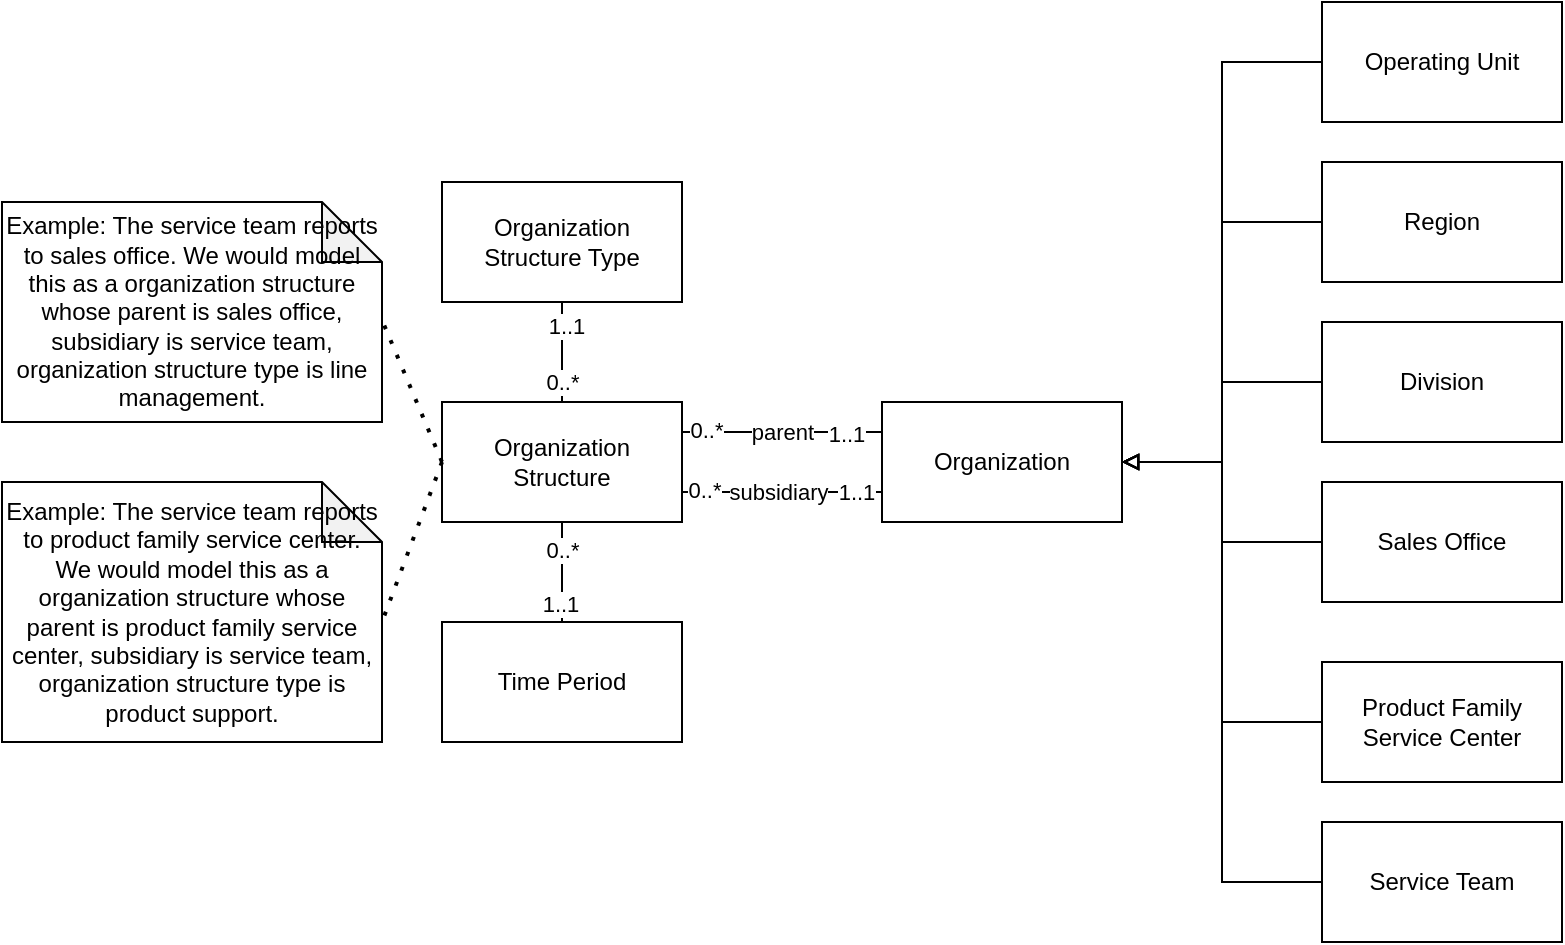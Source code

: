 <mxfile version="20.2.8" type="device"><diagram id="9qcoIvDkOtP1Ot1AUUI5" name="Page-1"><mxGraphModel dx="1110" dy="769" grid="1" gridSize="10" guides="1" tooltips="1" connect="1" arrows="1" fold="1" page="1" pageScale="1" pageWidth="850" pageHeight="1100" math="0" shadow="0"><root><mxCell id="0"/><mxCell id="1" parent="0"/><mxCell id="v0To5dQC1nnuXEylRbWz-1" value="Organization" style="rounded=0;whiteSpace=wrap;html=1;" parent="1" vertex="1"><mxGeometry x="460" y="290" width="120" height="60" as="geometry"/></mxCell><mxCell id="v0To5dQC1nnuXEylRbWz-7" value="" style="edgeStyle=elbowEdgeStyle;elbow=horizontal;endArrow=block;html=1;rounded=0;endFill=0;exitX=0;exitY=0.5;exitDx=0;exitDy=0;" parent="1" source="v0To5dQC1nnuXEylRbWz-9" target="v0To5dQC1nnuXEylRbWz-1" edge="1"><mxGeometry width="50" height="50" relative="1" as="geometry"><mxPoint x="810" y="360" as="sourcePoint"/><mxPoint x="570" y="320" as="targetPoint"/></mxGeometry></mxCell><mxCell id="v0To5dQC1nnuXEylRbWz-8" value="Region" style="rounded=0;whiteSpace=wrap;html=1;" parent="1" vertex="1"><mxGeometry x="680" y="170" width="120" height="60" as="geometry"/></mxCell><mxCell id="v0To5dQC1nnuXEylRbWz-9" value="Operating Unit" style="rounded=0;whiteSpace=wrap;html=1;" parent="1" vertex="1"><mxGeometry x="680" y="90" width="120" height="60" as="geometry"/></mxCell><mxCell id="v0To5dQC1nnuXEylRbWz-10" value="Division" style="rounded=0;whiteSpace=wrap;html=1;" parent="1" vertex="1"><mxGeometry x="680" y="250" width="120" height="60" as="geometry"/></mxCell><mxCell id="v0To5dQC1nnuXEylRbWz-11" value="Sales Office" style="rounded=0;whiteSpace=wrap;html=1;" parent="1" vertex="1"><mxGeometry x="680" y="330" width="120" height="60" as="geometry"/></mxCell><mxCell id="v0To5dQC1nnuXEylRbWz-12" value="" style="edgeStyle=elbowEdgeStyle;elbow=horizontal;endArrow=block;html=1;rounded=0;endFill=0;exitX=0;exitY=0.5;exitDx=0;exitDy=0;" parent="1" source="v0To5dQC1nnuXEylRbWz-8" edge="1" target="v0To5dQC1nnuXEylRbWz-1"><mxGeometry width="50" height="50" relative="1" as="geometry"><mxPoint x="680" y="290" as="sourcePoint"/><mxPoint x="570" y="320" as="targetPoint"/><Array as="points"/></mxGeometry></mxCell><mxCell id="v0To5dQC1nnuXEylRbWz-13" value="" style="edgeStyle=elbowEdgeStyle;elbow=horizontal;endArrow=block;html=1;rounded=0;exitX=0;exitY=0.5;exitDx=0;exitDy=0;endFill=0;entryX=1;entryY=0.5;entryDx=0;entryDy=0;" parent="1" source="v0To5dQC1nnuXEylRbWz-10" target="v0To5dQC1nnuXEylRbWz-1" edge="1"><mxGeometry width="50" height="50" relative="1" as="geometry"><mxPoint x="850" y="450" as="sourcePoint"/><mxPoint x="570" y="320" as="targetPoint"/></mxGeometry></mxCell><mxCell id="v0To5dQC1nnuXEylRbWz-14" value="" style="edgeStyle=elbowEdgeStyle;elbow=horizontal;endArrow=block;html=1;rounded=0;endFill=0;" parent="1" source="v0To5dQC1nnuXEylRbWz-11" edge="1" target="v0To5dQC1nnuXEylRbWz-1"><mxGeometry width="50" height="50" relative="1" as="geometry"><mxPoint x="870" y="370" as="sourcePoint"/><mxPoint x="570" y="320" as="targetPoint"/></mxGeometry></mxCell><mxCell id="fa2rseI8tUjauM1b9hwE-1" value="Organization Structure" style="rounded=0;whiteSpace=wrap;html=1;" vertex="1" parent="1"><mxGeometry x="240" y="290" width="120" height="60" as="geometry"/></mxCell><mxCell id="fa2rseI8tUjauM1b9hwE-2" value="" style="endArrow=none;html=1;rounded=0;exitX=1;exitY=0.25;exitDx=0;exitDy=0;entryX=0;entryY=0.25;entryDx=0;entryDy=0;" edge="1" parent="1" source="fa2rseI8tUjauM1b9hwE-1" target="v0To5dQC1nnuXEylRbWz-1"><mxGeometry width="50" height="50" relative="1" as="geometry"><mxPoint x="410" y="430" as="sourcePoint"/><mxPoint x="460" y="380" as="targetPoint"/></mxGeometry></mxCell><mxCell id="fa2rseI8tUjauM1b9hwE-4" value="0..*" style="edgeLabel;html=1;align=center;verticalAlign=middle;resizable=0;points=[];" vertex="1" connectable="0" parent="fa2rseI8tUjauM1b9hwE-2"><mxGeometry x="-0.837" y="1" relative="1" as="geometry"><mxPoint x="4" as="offset"/></mxGeometry></mxCell><mxCell id="fa2rseI8tUjauM1b9hwE-5" value="1..1" style="edgeLabel;html=1;align=center;verticalAlign=middle;resizable=0;points=[];" vertex="1" connectable="0" parent="fa2rseI8tUjauM1b9hwE-2"><mxGeometry x="0.644" y="-1" relative="1" as="geometry"><mxPoint as="offset"/></mxGeometry></mxCell><mxCell id="fa2rseI8tUjauM1b9hwE-6" value="parent" style="edgeLabel;html=1;align=center;verticalAlign=middle;resizable=0;points=[];" vertex="1" connectable="0" parent="fa2rseI8tUjauM1b9hwE-2"><mxGeometry x="-0.148" relative="1" as="geometry"><mxPoint x="7" as="offset"/></mxGeometry></mxCell><mxCell id="fa2rseI8tUjauM1b9hwE-3" value="" style="endArrow=none;html=1;rounded=0;exitX=1;exitY=0.75;exitDx=0;exitDy=0;entryX=0;entryY=0.75;entryDx=0;entryDy=0;" edge="1" parent="1" source="fa2rseI8tUjauM1b9hwE-1" target="v0To5dQC1nnuXEylRbWz-1"><mxGeometry width="50" height="50" relative="1" as="geometry"><mxPoint x="380.0" y="315" as="sourcePoint"/><mxPoint x="440" y="330" as="targetPoint"/></mxGeometry></mxCell><mxCell id="fa2rseI8tUjauM1b9hwE-7" value="0..*" style="edgeLabel;html=1;align=center;verticalAlign=middle;resizable=0;points=[];" vertex="1" connectable="0" parent="fa2rseI8tUjauM1b9hwE-3"><mxGeometry x="-0.794" y="1" relative="1" as="geometry"><mxPoint as="offset"/></mxGeometry></mxCell><mxCell id="fa2rseI8tUjauM1b9hwE-8" value="1..1" style="edgeLabel;html=1;align=center;verticalAlign=middle;resizable=0;points=[];" vertex="1" connectable="0" parent="fa2rseI8tUjauM1b9hwE-3"><mxGeometry x="0.738" relative="1" as="geometry"><mxPoint as="offset"/></mxGeometry></mxCell><mxCell id="fa2rseI8tUjauM1b9hwE-9" value="subsidiary" style="edgeLabel;html=1;align=center;verticalAlign=middle;resizable=0;points=[];" vertex="1" connectable="0" parent="fa2rseI8tUjauM1b9hwE-3"><mxGeometry x="-0.047" relative="1" as="geometry"><mxPoint as="offset"/></mxGeometry></mxCell><mxCell id="fa2rseI8tUjauM1b9hwE-10" value="Organization Structure Type" style="rounded=0;whiteSpace=wrap;html=1;" vertex="1" parent="1"><mxGeometry x="240" y="180" width="120" height="60" as="geometry"/></mxCell><mxCell id="fa2rseI8tUjauM1b9hwE-11" value="Time Period" style="rounded=0;whiteSpace=wrap;html=1;" vertex="1" parent="1"><mxGeometry x="240" y="400" width="120" height="60" as="geometry"/></mxCell><mxCell id="fa2rseI8tUjauM1b9hwE-14" value="" style="endArrow=none;html=1;rounded=0;entryX=0.5;entryY=1;entryDx=0;entryDy=0;exitX=0.5;exitY=0;exitDx=0;exitDy=0;" edge="1" parent="1" source="fa2rseI8tUjauM1b9hwE-1" target="fa2rseI8tUjauM1b9hwE-10"><mxGeometry width="50" height="50" relative="1" as="geometry"><mxPoint x="440" y="340" as="sourcePoint"/><mxPoint x="490" y="290" as="targetPoint"/></mxGeometry></mxCell><mxCell id="fa2rseI8tUjauM1b9hwE-16" value="1..1" style="edgeLabel;html=1;align=center;verticalAlign=middle;resizable=0;points=[];" vertex="1" connectable="0" parent="fa2rseI8tUjauM1b9hwE-14"><mxGeometry x="0.524" y="-2" relative="1" as="geometry"><mxPoint as="offset"/></mxGeometry></mxCell><mxCell id="fa2rseI8tUjauM1b9hwE-17" value="0..*" style="edgeLabel;html=1;align=center;verticalAlign=middle;resizable=0;points=[];" vertex="1" connectable="0" parent="fa2rseI8tUjauM1b9hwE-14"><mxGeometry x="-0.608" y="1" relative="1" as="geometry"><mxPoint x="1" as="offset"/></mxGeometry></mxCell><mxCell id="fa2rseI8tUjauM1b9hwE-15" value="" style="endArrow=none;html=1;rounded=0;entryX=0.5;entryY=1;entryDx=0;entryDy=0;exitX=0.5;exitY=0;exitDx=0;exitDy=0;" edge="1" parent="1" source="fa2rseI8tUjauM1b9hwE-11" target="fa2rseI8tUjauM1b9hwE-1"><mxGeometry width="50" height="50" relative="1" as="geometry"><mxPoint x="310" y="300" as="sourcePoint"/><mxPoint x="310" y="260" as="targetPoint"/></mxGeometry></mxCell><mxCell id="fa2rseI8tUjauM1b9hwE-18" value="0..*" style="edgeLabel;html=1;align=center;verticalAlign=middle;resizable=0;points=[];" vertex="1" connectable="0" parent="fa2rseI8tUjauM1b9hwE-15"><mxGeometry x="0.454" relative="1" as="geometry"><mxPoint as="offset"/></mxGeometry></mxCell><mxCell id="fa2rseI8tUjauM1b9hwE-19" value="1..1" style="edgeLabel;html=1;align=center;verticalAlign=middle;resizable=0;points=[];" vertex="1" connectable="0" parent="fa2rseI8tUjauM1b9hwE-15"><mxGeometry x="-0.618" y="1" relative="1" as="geometry"><mxPoint as="offset"/></mxGeometry></mxCell><mxCell id="fa2rseI8tUjauM1b9hwE-20" value="Service Team" style="rounded=0;whiteSpace=wrap;html=1;" vertex="1" parent="1"><mxGeometry x="680" y="500" width="120" height="60" as="geometry"/></mxCell><mxCell id="fa2rseI8tUjauM1b9hwE-21" value="" style="edgeStyle=elbowEdgeStyle;elbow=horizontal;endArrow=block;html=1;rounded=0;endFill=0;exitX=0;exitY=0.5;exitDx=0;exitDy=0;entryX=1;entryY=0.5;entryDx=0;entryDy=0;" edge="1" parent="1" source="fa2rseI8tUjauM1b9hwE-20" target="v0To5dQC1nnuXEylRbWz-1"><mxGeometry width="50" height="50" relative="1" as="geometry"><mxPoint x="690" y="440" as="sourcePoint"/><mxPoint x="590" y="330" as="targetPoint"/></mxGeometry></mxCell><mxCell id="fa2rseI8tUjauM1b9hwE-22" value="Product Family Service Center" style="rounded=0;whiteSpace=wrap;html=1;" vertex="1" parent="1"><mxGeometry x="680" y="420" width="120" height="60" as="geometry"/></mxCell><mxCell id="fa2rseI8tUjauM1b9hwE-23" value="" style="edgeStyle=elbowEdgeStyle;elbow=horizontal;endArrow=block;html=1;rounded=0;endFill=0;exitX=0;exitY=0.5;exitDx=0;exitDy=0;" edge="1" parent="1" source="fa2rseI8tUjauM1b9hwE-22"><mxGeometry width="50" height="50" relative="1" as="geometry"><mxPoint x="690" y="580" as="sourcePoint"/><mxPoint x="580" y="320" as="targetPoint"/></mxGeometry></mxCell><mxCell id="fa2rseI8tUjauM1b9hwE-24" value="Example: The service team reports to sales office. We would model this as a organization structure whose parent is sales office, subsidiary is service team, organization structure type is line management." style="shape=note;whiteSpace=wrap;html=1;backgroundOutline=1;darkOpacity=0.05;" vertex="1" parent="1"><mxGeometry x="20" y="190" width="190" height="110" as="geometry"/></mxCell><mxCell id="fa2rseI8tUjauM1b9hwE-25" value="Example: The service team reports to product family service center. We would model this as a organization structure whose parent is product family service center, subsidiary is service team, organization structure type is product support." style="shape=note;whiteSpace=wrap;html=1;backgroundOutline=1;darkOpacity=0.05;" vertex="1" parent="1"><mxGeometry x="20" y="330" width="190" height="130" as="geometry"/></mxCell><mxCell id="fa2rseI8tUjauM1b9hwE-26" value="" style="endArrow=none;dashed=1;html=1;dashPattern=1 3;strokeWidth=2;rounded=0;entryX=0;entryY=0.5;entryDx=0;entryDy=0;exitX=1.006;exitY=0.561;exitDx=0;exitDy=0;exitPerimeter=0;" edge="1" parent="1" source="fa2rseI8tUjauM1b9hwE-24" target="fa2rseI8tUjauM1b9hwE-1"><mxGeometry width="50" height="50" relative="1" as="geometry"><mxPoint x="460" y="300" as="sourcePoint"/><mxPoint x="510" y="250" as="targetPoint"/></mxGeometry></mxCell><mxCell id="fa2rseI8tUjauM1b9hwE-27" value="" style="endArrow=none;dashed=1;html=1;dashPattern=1 3;strokeWidth=2;rounded=0;entryX=0;entryY=0;entryDx=190;entryDy=70;entryPerimeter=0;exitX=0;exitY=0.5;exitDx=0;exitDy=0;" edge="1" parent="1" source="fa2rseI8tUjauM1b9hwE-1" target="fa2rseI8tUjauM1b9hwE-25"><mxGeometry width="50" height="50" relative="1" as="geometry"><mxPoint x="220" y="314.4" as="sourcePoint"/><mxPoint x="250" y="330" as="targetPoint"/></mxGeometry></mxCell></root></mxGraphModel></diagram></mxfile>